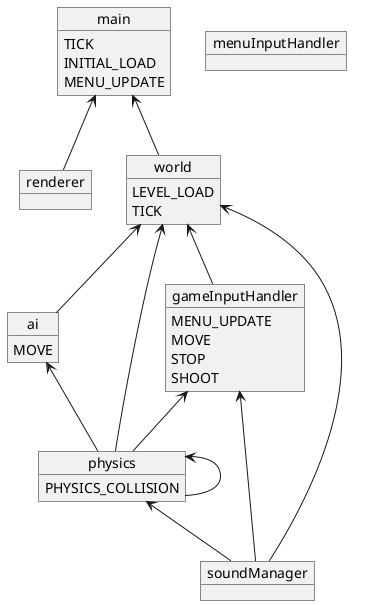 @startuml
object renderer
object world
object ai
object physics
object soundManager
object gameInputHandler
object main
object menuInputHandler

main : TICK
main : INITIAL_LOAD
main : MENU_UPDATE

world : LEVEL_LOAD
world : TICK

physics : PHYSICS_COLLISION
ai : MOVE

gameInputHandler : MENU_UPDATE
gameInputHandler : MOVE
gameInputHandler : STOP
gameInputHandler : SHOOT


main <-- world
main <-- renderer

world <-- ai
world <-- soundManager
world <-- physics
world <-- gameInputHandler
ai <-- physics
physics <-- soundManager
physics <-- physics
gameInputHandler <-- soundManager
gameInputHandler <-- physics

@enduml